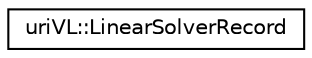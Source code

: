 digraph "Graphical Class Hierarchy"
{
  edge [fontname="Helvetica",fontsize="10",labelfontname="Helvetica",labelfontsize="10"];
  node [fontname="Helvetica",fontsize="10",shape=record];
  rankdir="LR";
  Node1 [label="uriVL::LinearSolverRecord",height=0.2,width=0.4,color="black", fillcolor="white", style="filled",URL="$classuriVL_1_1LinearSolverRecord.html",tooltip="A simple structure to hold the results of an SLE solution process. "];
}
